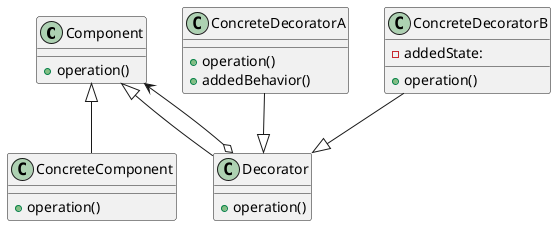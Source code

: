 @startuml

abstract class Component
class ConcreteComponent
class Decorator
class ConcreteDecoratorA
class ConcreteDecoratorB

Component <|-- ConcreteComponent
Component <|-- Decorator
Component <--o Decorator
ConcreteDecoratorA --|> Decorator
ConcreteDecoratorB --|> Decorator

class Component {
    + operation()
}

class ConcreteComponent {
    + operation()
}

class Decorator {
    + operation()
}

class ConcreteDecoratorA {
    + operation()
    + addedBehavior()
}

class ConcreteDecoratorB {
    - addedState:
    + operation()
}

@enduml
